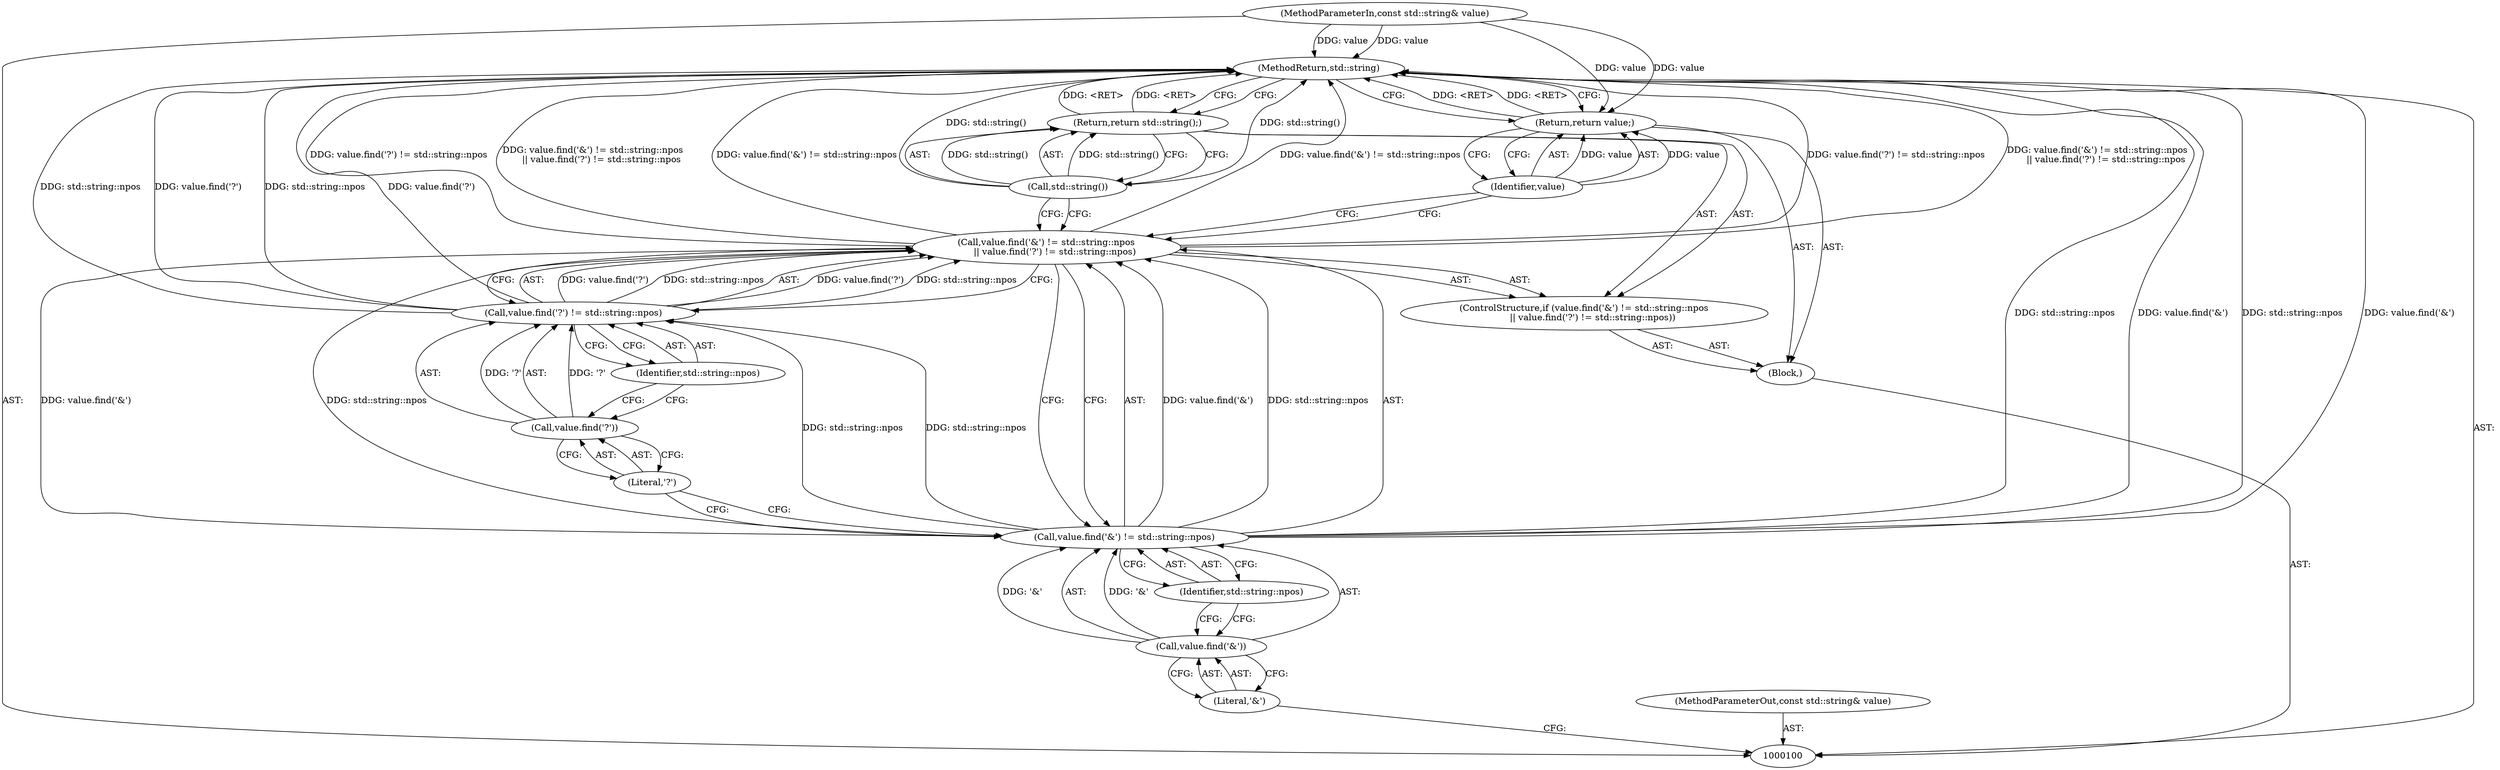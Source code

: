 digraph "1_Chrome_eea3300239f0b53e172a320eb8de59d0bea65f27_5" {
"1000117" [label="(MethodReturn,std::string)"];
"1000101" [label="(MethodParameterIn,const std::string& value)"];
"1000141" [label="(MethodParameterOut,const std::string& value)"];
"1000102" [label="(Block,)"];
"1000107" [label="(Literal,'&')"];
"1000103" [label="(ControlStructure,if (value.find('&') != std::string::npos\n      || value.find('?') != std::string::npos))"];
"1000108" [label="(Identifier,std::string::npos)"];
"1000104" [label="(Call,value.find('&') != std::string::npos\n      || value.find('?') != std::string::npos)"];
"1000105" [label="(Call,value.find('&') != std::string::npos)"];
"1000106" [label="(Call,value.find('&'))"];
"1000111" [label="(Literal,'?')"];
"1000112" [label="(Identifier,std::string::npos)"];
"1000109" [label="(Call,value.find('?') != std::string::npos)"];
"1000110" [label="(Call,value.find('?'))"];
"1000114" [label="(Call,std::string())"];
"1000113" [label="(Return,return std::string();)"];
"1000115" [label="(Return,return value;)"];
"1000116" [label="(Identifier,value)"];
"1000117" -> "1000100"  [label="AST: "];
"1000117" -> "1000113"  [label="CFG: "];
"1000117" -> "1000115"  [label="CFG: "];
"1000105" -> "1000117"  [label="DDG: std::string::npos"];
"1000105" -> "1000117"  [label="DDG: value.find('&')"];
"1000104" -> "1000117"  [label="DDG: value.find('&') != std::string::npos\n      || value.find('?') != std::string::npos"];
"1000104" -> "1000117"  [label="DDG: value.find('&') != std::string::npos"];
"1000104" -> "1000117"  [label="DDG: value.find('?') != std::string::npos"];
"1000114" -> "1000117"  [label="DDG: std::string()"];
"1000109" -> "1000117"  [label="DDG: std::string::npos"];
"1000109" -> "1000117"  [label="DDG: value.find('?')"];
"1000101" -> "1000117"  [label="DDG: value"];
"1000115" -> "1000117"  [label="DDG: <RET>"];
"1000113" -> "1000117"  [label="DDG: <RET>"];
"1000101" -> "1000100"  [label="AST: "];
"1000101" -> "1000117"  [label="DDG: value"];
"1000101" -> "1000115"  [label="DDG: value"];
"1000141" -> "1000100"  [label="AST: "];
"1000102" -> "1000100"  [label="AST: "];
"1000103" -> "1000102"  [label="AST: "];
"1000115" -> "1000102"  [label="AST: "];
"1000107" -> "1000106"  [label="AST: "];
"1000107" -> "1000100"  [label="CFG: "];
"1000106" -> "1000107"  [label="CFG: "];
"1000103" -> "1000102"  [label="AST: "];
"1000104" -> "1000103"  [label="AST: "];
"1000113" -> "1000103"  [label="AST: "];
"1000108" -> "1000105"  [label="AST: "];
"1000108" -> "1000106"  [label="CFG: "];
"1000105" -> "1000108"  [label="CFG: "];
"1000104" -> "1000103"  [label="AST: "];
"1000104" -> "1000105"  [label="CFG: "];
"1000104" -> "1000109"  [label="CFG: "];
"1000105" -> "1000104"  [label="AST: "];
"1000109" -> "1000104"  [label="AST: "];
"1000114" -> "1000104"  [label="CFG: "];
"1000116" -> "1000104"  [label="CFG: "];
"1000104" -> "1000117"  [label="DDG: value.find('&') != std::string::npos\n      || value.find('?') != std::string::npos"];
"1000104" -> "1000117"  [label="DDG: value.find('&') != std::string::npos"];
"1000104" -> "1000117"  [label="DDG: value.find('?') != std::string::npos"];
"1000105" -> "1000104"  [label="DDG: value.find('&')"];
"1000105" -> "1000104"  [label="DDG: std::string::npos"];
"1000109" -> "1000104"  [label="DDG: value.find('?')"];
"1000109" -> "1000104"  [label="DDG: std::string::npos"];
"1000105" -> "1000104"  [label="AST: "];
"1000105" -> "1000108"  [label="CFG: "];
"1000106" -> "1000105"  [label="AST: "];
"1000108" -> "1000105"  [label="AST: "];
"1000111" -> "1000105"  [label="CFG: "];
"1000104" -> "1000105"  [label="CFG: "];
"1000105" -> "1000117"  [label="DDG: std::string::npos"];
"1000105" -> "1000117"  [label="DDG: value.find('&')"];
"1000105" -> "1000104"  [label="DDG: value.find('&')"];
"1000105" -> "1000104"  [label="DDG: std::string::npos"];
"1000106" -> "1000105"  [label="DDG: '&'"];
"1000105" -> "1000109"  [label="DDG: std::string::npos"];
"1000106" -> "1000105"  [label="AST: "];
"1000106" -> "1000107"  [label="CFG: "];
"1000107" -> "1000106"  [label="AST: "];
"1000108" -> "1000106"  [label="CFG: "];
"1000106" -> "1000105"  [label="DDG: '&'"];
"1000111" -> "1000110"  [label="AST: "];
"1000111" -> "1000105"  [label="CFG: "];
"1000110" -> "1000111"  [label="CFG: "];
"1000112" -> "1000109"  [label="AST: "];
"1000112" -> "1000110"  [label="CFG: "];
"1000109" -> "1000112"  [label="CFG: "];
"1000109" -> "1000104"  [label="AST: "];
"1000109" -> "1000112"  [label="CFG: "];
"1000110" -> "1000109"  [label="AST: "];
"1000112" -> "1000109"  [label="AST: "];
"1000104" -> "1000109"  [label="CFG: "];
"1000109" -> "1000117"  [label="DDG: std::string::npos"];
"1000109" -> "1000117"  [label="DDG: value.find('?')"];
"1000109" -> "1000104"  [label="DDG: value.find('?')"];
"1000109" -> "1000104"  [label="DDG: std::string::npos"];
"1000110" -> "1000109"  [label="DDG: '?'"];
"1000105" -> "1000109"  [label="DDG: std::string::npos"];
"1000110" -> "1000109"  [label="AST: "];
"1000110" -> "1000111"  [label="CFG: "];
"1000111" -> "1000110"  [label="AST: "];
"1000112" -> "1000110"  [label="CFG: "];
"1000110" -> "1000109"  [label="DDG: '?'"];
"1000114" -> "1000113"  [label="AST: "];
"1000114" -> "1000104"  [label="CFG: "];
"1000113" -> "1000114"  [label="CFG: "];
"1000114" -> "1000117"  [label="DDG: std::string()"];
"1000114" -> "1000113"  [label="DDG: std::string()"];
"1000113" -> "1000103"  [label="AST: "];
"1000113" -> "1000114"  [label="CFG: "];
"1000114" -> "1000113"  [label="AST: "];
"1000117" -> "1000113"  [label="CFG: "];
"1000113" -> "1000117"  [label="DDG: <RET>"];
"1000114" -> "1000113"  [label="DDG: std::string()"];
"1000115" -> "1000102"  [label="AST: "];
"1000115" -> "1000116"  [label="CFG: "];
"1000116" -> "1000115"  [label="AST: "];
"1000117" -> "1000115"  [label="CFG: "];
"1000115" -> "1000117"  [label="DDG: <RET>"];
"1000116" -> "1000115"  [label="DDG: value"];
"1000101" -> "1000115"  [label="DDG: value"];
"1000116" -> "1000115"  [label="AST: "];
"1000116" -> "1000104"  [label="CFG: "];
"1000115" -> "1000116"  [label="CFG: "];
"1000116" -> "1000115"  [label="DDG: value"];
}
